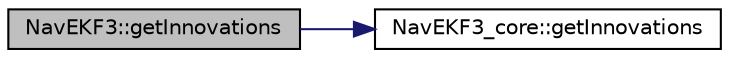 digraph "NavEKF3::getInnovations"
{
 // INTERACTIVE_SVG=YES
  edge [fontname="Helvetica",fontsize="10",labelfontname="Helvetica",labelfontsize="10"];
  node [fontname="Helvetica",fontsize="10",shape=record];
  rankdir="LR";
  Node1 [label="NavEKF3::getInnovations",height=0.2,width=0.4,color="black", fillcolor="grey75", style="filled", fontcolor="black"];
  Node1 -> Node2 [color="midnightblue",fontsize="10",style="solid",fontname="Helvetica"];
  Node2 [label="NavEKF3_core::getInnovations",height=0.2,width=0.4,color="black", fillcolor="white", style="filled",URL="$classNavEKF3__core.html#a06333eae31baf8aff0526edee24a6f79"];
}
